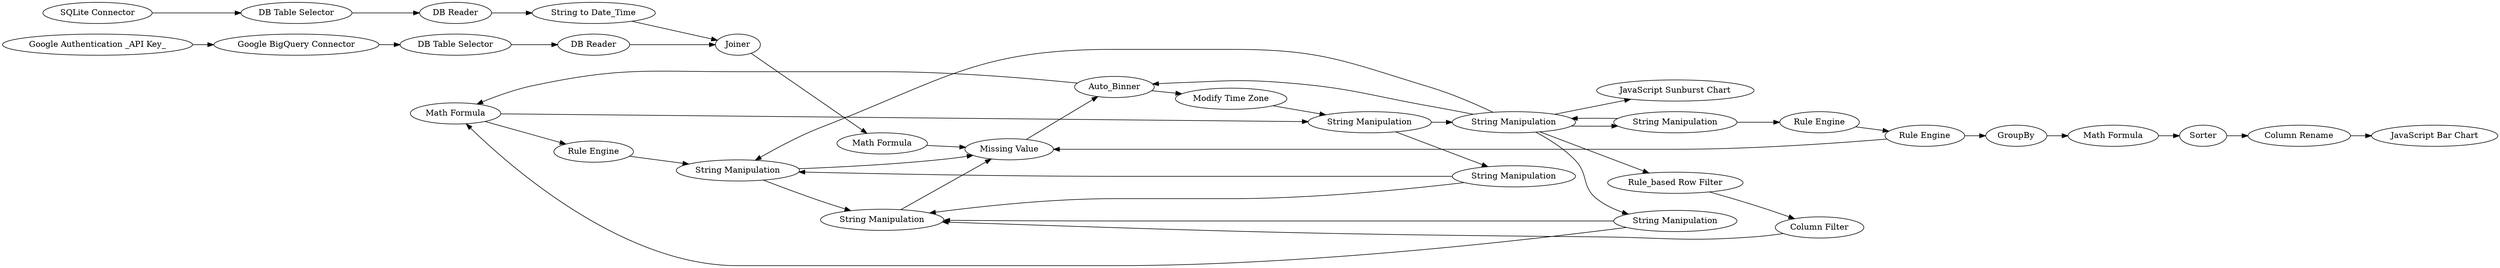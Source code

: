 digraph {
	116 -> 117
	117 -> 106
	169 -> 41
	113 -> 116
	107 -> 112
	111 -> 112
	112 -> 140
	108 -> 109
	132 -> 134
	106 -> 105
	109 -> 105
	106 -> 109
	104 -> 98
	134 -> 136
	112 -> 104
	108 -> 106
	105 -> 104
	113 -> 109
	112 -> 113
	142 -> 109
	111 -> 71
	98 -> 107
	173 -> 89
	71 -> 67
	167 -> 173
	89 -> 105
	112 -> 111
	170 -> 169
	174 -> 175
	104 -> 116
	136 -> 125
	141 -> 142
	112 -> 141
	67 -> 105
	168 -> 170
	67 -> 135
	112 -> 106
	107 -> 108
	41 -> 173
	116 -> 107
	166 -> 167
	175 -> 166
	135 -> 132
	170 [label="DB Table Selector"]
	167 [label="DB Reader"]
	169 [label="DB Reader"]
	89 [label="Math Formula"]
	136 [label="Column Rename"]
	108 [label="String Manipulation"]
	105 [label="Missing Value"]
	168 [label="SQLite Connector"]
	41 [label="String to Date_Time"]
	98 [label="Modify Time Zone"]
	109 [label="String Manipulation"]
	141 [label="Rule_based Row Filter"]
	166 [label="DB Table Selector"]
	125 [label="JavaScript Bar Chart"]
	112 [label="String Manipulation"]
	173 [label=Joiner]
	67 [label="Rule Engine"]
	142 [label="Column Filter"]
	174 [label="Google Authentication _API Key_"]
	135 [label=GroupBy]
	106 [label="String Manipulation"]
	117 [label="Rule Engine"]
	134 [label=Sorter]
	175 [label="Google BigQuery Connector"]
	107 [label="String Manipulation"]
	113 [label="String Manipulation"]
	104 [label=Auto_Binner]
	140 [label="JavaScript Sunburst Chart"]
	71 [label="Rule Engine"]
	116 [label="Math Formula"]
	111 [label="String Manipulation"]
	132 [label="Math Formula"]
	rankdir=LR
}
